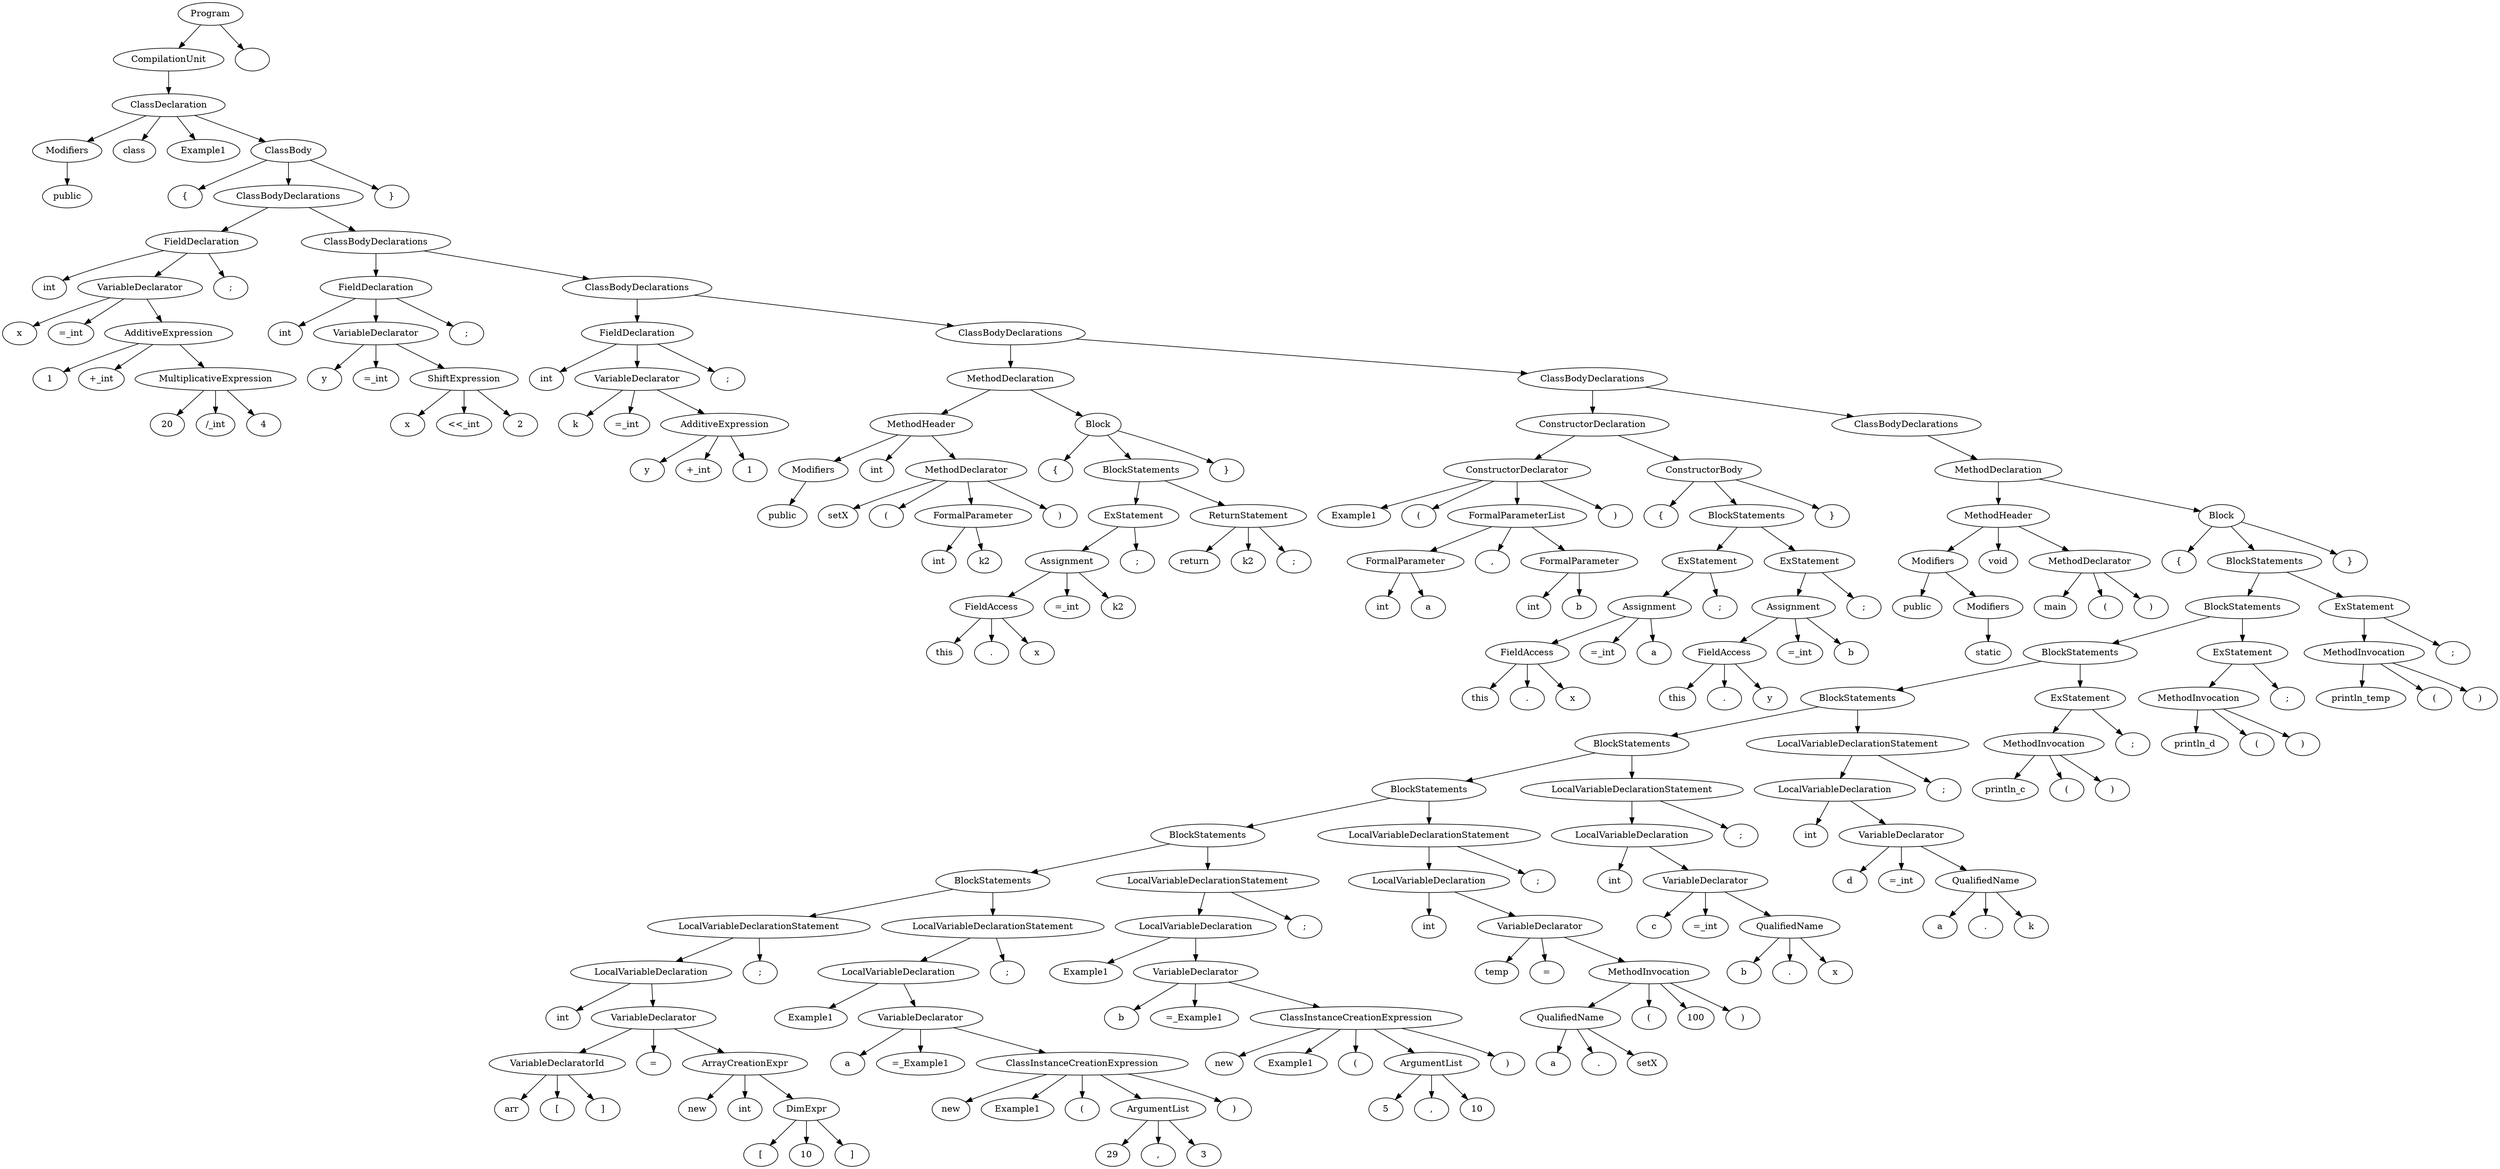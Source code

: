 digraph G {
n1 [label="public"]
n2 [label="Modifiers"]
n2->n1;
n3 [label="class"]
n4 [label="Example1"]
n5 [label="{"]
n6 [label="int"]
n7 [label="x"]
n8 [label="=_int"]
n9 [label="1"]
n10 [label="+_int"]
n11 [label="20"]
n12 [label="/_int"]
n13 [label="4"]
n14 [label="MultiplicativeExpression"]
n14->n13;
n14->n12;
n14->n11;
n15 [label="AdditiveExpression"]
n15->n14;
n15->n10;
n15->n9;
n16 [label="VariableDeclarator"]
n16->n15;
n16->n8;
n16->n7;
n17 [label=";"]
n18 [label="FieldDeclaration"]
n18->n17;
n18->n16;
n18->n6;
n19 [label="int"]
n20 [label="y"]
n21 [label="=_int"]
n22 [label="x"]
n23 [label="<<_int"]
n24 [label="2"]
n25 [label="ShiftExpression"]
n25->n24;
n25->n23;
n25->n22;
n26 [label="VariableDeclarator"]
n26->n25;
n26->n21;
n26->n20;
n27 [label=";"]
n28 [label="FieldDeclaration"]
n28->n27;
n28->n26;
n28->n19;
n29 [label="int"]
n30 [label="k"]
n31 [label="=_int"]
n32 [label="y"]
n33 [label="+_int"]
n34 [label="1"]
n35 [label="AdditiveExpression"]
n35->n34;
n35->n33;
n35->n32;
n36 [label="VariableDeclarator"]
n36->n35;
n36->n31;
n36->n30;
n37 [label=";"]
n38 [label="FieldDeclaration"]
n38->n37;
n38->n36;
n38->n29;
n39 [label="public"]
n40 [label="Modifiers"]
n40->n39;
n41 [label="int"]
n42 [label="setX"]
n43 [label="("]
n44 [label="int"]
n45 [label="k2"]
n46 [label="FormalParameter"]
n46->n45;
n46->n44;
n47 [label=")"]
n48 [label="MethodDeclarator"]
n48->n47;
n48->n46;
n48->n43;
n48->n42;
n49 [label="MethodHeader"]
n49->n48;
n49->n41;
n49->n40;
n50 [label="{"]
n51 [label="this"]
n52 [label="."]
n53 [label="x"]
n54 [label="FieldAccess"]
n54->n53;
n54->n52;
n54->n51;
n55 [label="=_int"]
n56 [label="k2"]
n57 [label="Assignment"]
n57->n56;
n57->n55;
n57->n54;
n58 [label=";"]
n59 [label="ExStatement"]
n59->n58;
n59->n57;
n60 [label="return"]
n61 [label="k2"]
n62 [label=";"]
n63 [label="ReturnStatement"]
n63->n62;
n63->n61;
n63->n60;
n64 [label="BlockStatements"]
n64->n63;
n64->n59;
n65 [label="}"]
n66 [label="Block"]
n66->n65;
n66->n64;
n66->n50;
n67 [label="MethodDeclaration"]
n67->n66;
n67->n49;
n68 [label="Example1"]
n69 [label="("]
n70 [label="int"]
n71 [label="a"]
n72 [label="FormalParameter"]
n72->n71;
n72->n70;
n73 [label=","]
n74 [label="int"]
n75 [label="b"]
n76 [label="FormalParameter"]
n76->n75;
n76->n74;
n77 [label="FormalParameterList"]
n77->n76;
n77->n73;
n77->n72;
n78 [label=")"]
n79 [label="ConstructorDeclarator"]
n79->n78;
n79->n77;
n79->n69;
n79->n68;
n80 [label="{"]
n81 [label="this"]
n82 [label="."]
n83 [label="x"]
n84 [label="FieldAccess"]
n84->n83;
n84->n82;
n84->n81;
n85 [label="=_int"]
n86 [label="a"]
n87 [label="Assignment"]
n87->n86;
n87->n85;
n87->n84;
n88 [label=";"]
n89 [label="ExStatement"]
n89->n88;
n89->n87;
n90 [label="this"]
n91 [label="."]
n92 [label="y"]
n93 [label="FieldAccess"]
n93->n92;
n93->n91;
n93->n90;
n94 [label="=_int"]
n95 [label="b"]
n96 [label="Assignment"]
n96->n95;
n96->n94;
n96->n93;
n97 [label=";"]
n98 [label="ExStatement"]
n98->n97;
n98->n96;
n99 [label="BlockStatements"]
n99->n98;
n99->n89;
n100 [label="}"]
n101 [label="ConstructorBody"]
n101->n100;
n101->n99;
n101->n80;
n102 [label="ConstructorDeclaration"]
n102->n101;
n102->n79;
n103 [label="public"]
n104 [label="static"]
n105 [label="Modifiers"]
n105->n104;
n106 [label="Modifiers"]
n106->n105;
n106->n103;
n107 [label="void"]
n108 [label="main"]
n109 [label="("]
n110 [label=")"]
n111 [label="MethodDeclarator"]
n111->n110;
n111->n109;
n111->n108;
n112 [label="MethodHeader"]
n112->n111;
n112->n107;
n112->n106;
n113 [label="{"]
n114 [label="int"]
n115 [label="arr"]
n116 [label="["]
n117 [label="]"]
n118 [label="VariableDeclaratorId"]
n118->n117;
n118->n116;
n118->n115;
n119 [label="="]
n120 [label="new"]
n121 [label="int"]
n122 [label="["]
n123 [label="10"]
n124 [label="]"]
n125 [label="DimExpr"]
n125->n124;
n125->n123;
n125->n122;
n126 [label="ArrayCreationExpr"]
n126->n125;
n126->n121;
n126->n120;
n127 [label="VariableDeclarator"]
n127->n126;
n127->n119;
n127->n118;
n128 [label="LocalVariableDeclaration"]
n128->n127;
n128->n114;
n129 [label=";"]
n130 [label="LocalVariableDeclarationStatement"]
n130->n129;
n130->n128;
n131 [label="Example1"]
n132 [label="a"]
n133 [label="=_Example1"]
n134 [label="new"]
n135 [label="Example1"]
n136 [label="("]
n137 [label="29"]
n138 [label=","]
n139 [label="3"]
n140 [label="ArgumentList"]
n140->n139;
n140->n138;
n140->n137;
n141 [label=")"]
n142 [label="ClassInstanceCreationExpression"]
n142->n141;
n142->n140;
n142->n136;
n142->n135;
n142->n134;
n143 [label="VariableDeclarator"]
n143->n142;
n143->n133;
n143->n132;
n144 [label="LocalVariableDeclaration"]
n144->n143;
n144->n131;
n145 [label=";"]
n146 [label="LocalVariableDeclarationStatement"]
n146->n145;
n146->n144;
n147 [label="BlockStatements"]
n147->n146;
n147->n130;
n148 [label="Example1"]
n149 [label="b"]
n150 [label="=_Example1"]
n151 [label="new"]
n152 [label="Example1"]
n153 [label="("]
n154 [label="5"]
n155 [label=","]
n156 [label="10"]
n157 [label="ArgumentList"]
n157->n156;
n157->n155;
n157->n154;
n158 [label=")"]
n159 [label="ClassInstanceCreationExpression"]
n159->n158;
n159->n157;
n159->n153;
n159->n152;
n159->n151;
n160 [label="VariableDeclarator"]
n160->n159;
n160->n150;
n160->n149;
n161 [label="LocalVariableDeclaration"]
n161->n160;
n161->n148;
n162 [label=";"]
n163 [label="LocalVariableDeclarationStatement"]
n163->n162;
n163->n161;
n164 [label="BlockStatements"]
n164->n163;
n164->n147;
n165 [label="int"]
n166 [label="temp"]
n167 [label="="]
n168 [label="a"]
n169 [label="."]
n170 [label="setX"]
n171 [label="QualifiedName"]
n171->n170;
n171->n169;
n171->n168;
n172 [label="("]
n173 [label="100"]
n174 [label=")"]
n175 [label="MethodInvocation"]
n175->n174;
n175->n173;
n175->n172;
n175->n171;
n176 [label="VariableDeclarator"]
n176->n175;
n176->n167;
n176->n166;
n177 [label="LocalVariableDeclaration"]
n177->n176;
n177->n165;
n178 [label=";"]
n179 [label="LocalVariableDeclarationStatement"]
n179->n178;
n179->n177;
n180 [label="BlockStatements"]
n180->n179;
n180->n164;
n181 [label="int"]
n182 [label="c"]
n183 [label="=_int"]
n184 [label="b"]
n185 [label="."]
n186 [label="x"]
n187 [label="QualifiedName"]
n187->n186;
n187->n185;
n187->n184;
n188 [label="VariableDeclarator"]
n188->n187;
n188->n183;
n188->n182;
n189 [label="LocalVariableDeclaration"]
n189->n188;
n189->n181;
n190 [label=";"]
n191 [label="LocalVariableDeclarationStatement"]
n191->n190;
n191->n189;
n192 [label="BlockStatements"]
n192->n191;
n192->n180;
n193 [label="int"]
n194 [label="d"]
n195 [label="=_int"]
n196 [label="a"]
n197 [label="."]
n198 [label="k"]
n199 [label="QualifiedName"]
n199->n198;
n199->n197;
n199->n196;
n200 [label="VariableDeclarator"]
n200->n199;
n200->n195;
n200->n194;
n201 [label="LocalVariableDeclaration"]
n201->n200;
n201->n193;
n202 [label=";"]
n203 [label="LocalVariableDeclarationStatement"]
n203->n202;
n203->n201;
n204 [label="BlockStatements"]
n204->n203;
n204->n192;
n205 [label="println_c"]
n206 [label="("]
n207 [label=")"]
n208 [label="MethodInvocation"]
n208->n207;
n208->n206;
n208->n205;
n209 [label=";"]
n210 [label="ExStatement"]
n210->n209;
n210->n208;
n211 [label="BlockStatements"]
n211->n210;
n211->n204;
n212 [label="println_d"]
n213 [label="("]
n214 [label=")"]
n215 [label="MethodInvocation"]
n215->n214;
n215->n213;
n215->n212;
n216 [label=";"]
n217 [label="ExStatement"]
n217->n216;
n217->n215;
n218 [label="BlockStatements"]
n218->n217;
n218->n211;
n219 [label="println_temp"]
n220 [label="("]
n221 [label=")"]
n222 [label="MethodInvocation"]
n222->n221;
n222->n220;
n222->n219;
n223 [label=";"]
n224 [label="ExStatement"]
n224->n223;
n224->n222;
n225 [label="BlockStatements"]
n225->n224;
n225->n218;
n226 [label="}"]
n227 [label="Block"]
n227->n226;
n227->n225;
n227->n113;
n228 [label="MethodDeclaration"]
n228->n227;
n228->n112;
n229 [label="ClassBodyDeclarations"]
n229->n228;
n230 [label="ClassBodyDeclarations"]
n230->n229;
n230->n102;
n231 [label="ClassBodyDeclarations"]
n231->n230;
n231->n67;
n232 [label="ClassBodyDeclarations"]
n232->n231;
n232->n38;
n233 [label="ClassBodyDeclarations"]
n233->n232;
n233->n28;
n234 [label="ClassBodyDeclarations"]
n234->n233;
n234->n18;
n235 [label="}"]
n236 [label="ClassBody"]
n236->n235;
n236->n234;
n236->n5;
n237 [label="ClassDeclaration"]
n237->n236;
n237->n4;
n237->n3;
n237->n2;
n238 [label="CompilationUnit"]
n238->n237;
n239 [label="Program"]
n239->n240;
n239->n238;
n240 [label=""]
}
